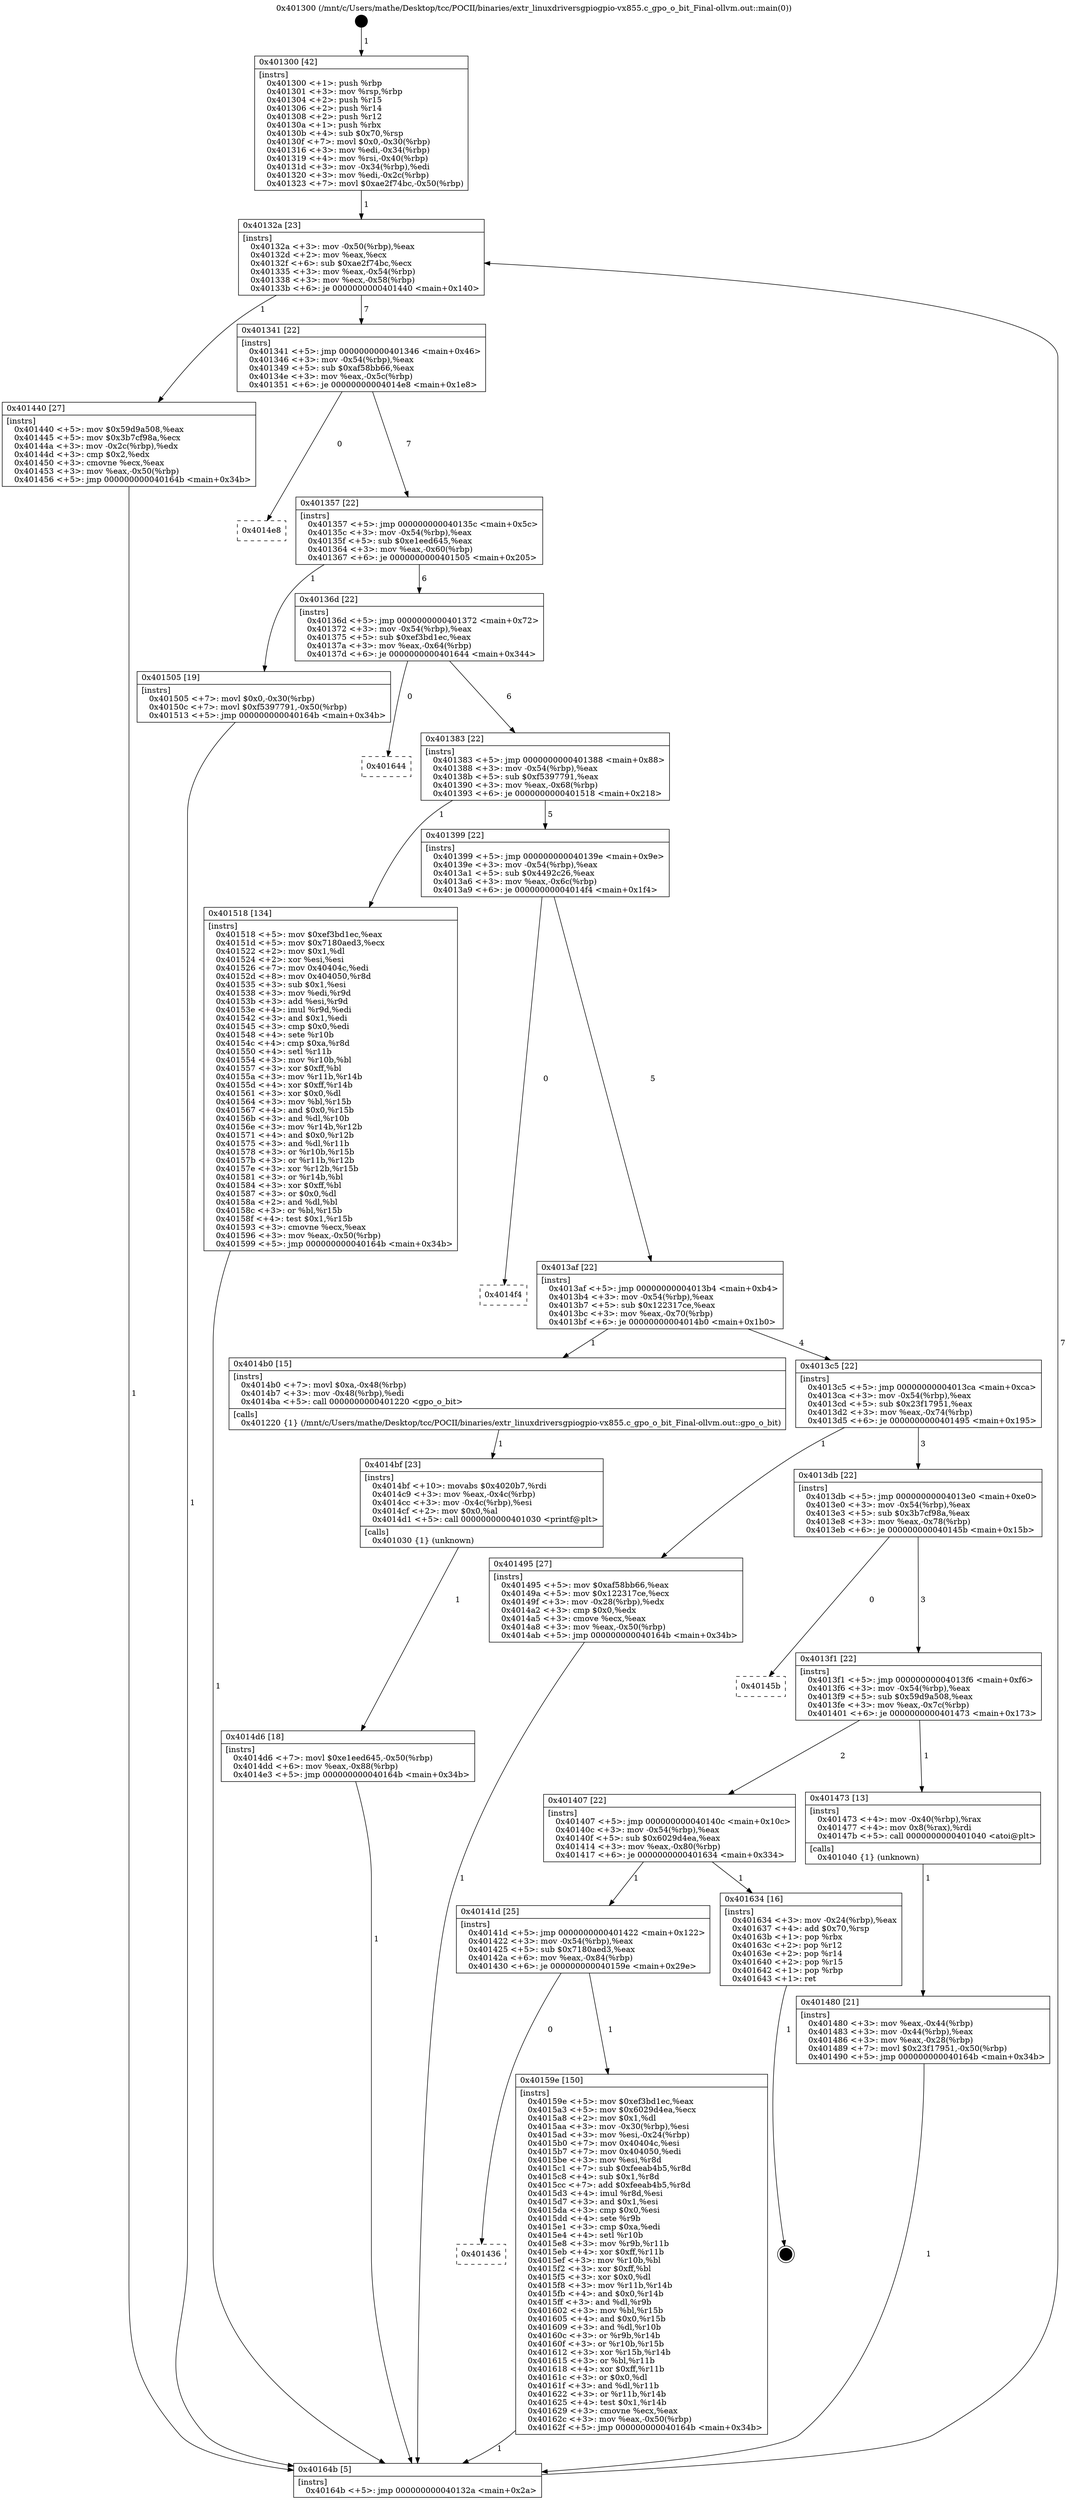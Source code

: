 digraph "0x401300" {
  label = "0x401300 (/mnt/c/Users/mathe/Desktop/tcc/POCII/binaries/extr_linuxdriversgpiogpio-vx855.c_gpo_o_bit_Final-ollvm.out::main(0))"
  labelloc = "t"
  node[shape=record]

  Entry [label="",width=0.3,height=0.3,shape=circle,fillcolor=black,style=filled]
  "0x40132a" [label="{
     0x40132a [23]\l
     | [instrs]\l
     &nbsp;&nbsp;0x40132a \<+3\>: mov -0x50(%rbp),%eax\l
     &nbsp;&nbsp;0x40132d \<+2\>: mov %eax,%ecx\l
     &nbsp;&nbsp;0x40132f \<+6\>: sub $0xae2f74bc,%ecx\l
     &nbsp;&nbsp;0x401335 \<+3\>: mov %eax,-0x54(%rbp)\l
     &nbsp;&nbsp;0x401338 \<+3\>: mov %ecx,-0x58(%rbp)\l
     &nbsp;&nbsp;0x40133b \<+6\>: je 0000000000401440 \<main+0x140\>\l
  }"]
  "0x401440" [label="{
     0x401440 [27]\l
     | [instrs]\l
     &nbsp;&nbsp;0x401440 \<+5\>: mov $0x59d9a508,%eax\l
     &nbsp;&nbsp;0x401445 \<+5\>: mov $0x3b7cf98a,%ecx\l
     &nbsp;&nbsp;0x40144a \<+3\>: mov -0x2c(%rbp),%edx\l
     &nbsp;&nbsp;0x40144d \<+3\>: cmp $0x2,%edx\l
     &nbsp;&nbsp;0x401450 \<+3\>: cmovne %ecx,%eax\l
     &nbsp;&nbsp;0x401453 \<+3\>: mov %eax,-0x50(%rbp)\l
     &nbsp;&nbsp;0x401456 \<+5\>: jmp 000000000040164b \<main+0x34b\>\l
  }"]
  "0x401341" [label="{
     0x401341 [22]\l
     | [instrs]\l
     &nbsp;&nbsp;0x401341 \<+5\>: jmp 0000000000401346 \<main+0x46\>\l
     &nbsp;&nbsp;0x401346 \<+3\>: mov -0x54(%rbp),%eax\l
     &nbsp;&nbsp;0x401349 \<+5\>: sub $0xaf58bb66,%eax\l
     &nbsp;&nbsp;0x40134e \<+3\>: mov %eax,-0x5c(%rbp)\l
     &nbsp;&nbsp;0x401351 \<+6\>: je 00000000004014e8 \<main+0x1e8\>\l
  }"]
  "0x40164b" [label="{
     0x40164b [5]\l
     | [instrs]\l
     &nbsp;&nbsp;0x40164b \<+5\>: jmp 000000000040132a \<main+0x2a\>\l
  }"]
  "0x401300" [label="{
     0x401300 [42]\l
     | [instrs]\l
     &nbsp;&nbsp;0x401300 \<+1\>: push %rbp\l
     &nbsp;&nbsp;0x401301 \<+3\>: mov %rsp,%rbp\l
     &nbsp;&nbsp;0x401304 \<+2\>: push %r15\l
     &nbsp;&nbsp;0x401306 \<+2\>: push %r14\l
     &nbsp;&nbsp;0x401308 \<+2\>: push %r12\l
     &nbsp;&nbsp;0x40130a \<+1\>: push %rbx\l
     &nbsp;&nbsp;0x40130b \<+4\>: sub $0x70,%rsp\l
     &nbsp;&nbsp;0x40130f \<+7\>: movl $0x0,-0x30(%rbp)\l
     &nbsp;&nbsp;0x401316 \<+3\>: mov %edi,-0x34(%rbp)\l
     &nbsp;&nbsp;0x401319 \<+4\>: mov %rsi,-0x40(%rbp)\l
     &nbsp;&nbsp;0x40131d \<+3\>: mov -0x34(%rbp),%edi\l
     &nbsp;&nbsp;0x401320 \<+3\>: mov %edi,-0x2c(%rbp)\l
     &nbsp;&nbsp;0x401323 \<+7\>: movl $0xae2f74bc,-0x50(%rbp)\l
  }"]
  Exit [label="",width=0.3,height=0.3,shape=circle,fillcolor=black,style=filled,peripheries=2]
  "0x4014e8" [label="{
     0x4014e8\l
  }", style=dashed]
  "0x401357" [label="{
     0x401357 [22]\l
     | [instrs]\l
     &nbsp;&nbsp;0x401357 \<+5\>: jmp 000000000040135c \<main+0x5c\>\l
     &nbsp;&nbsp;0x40135c \<+3\>: mov -0x54(%rbp),%eax\l
     &nbsp;&nbsp;0x40135f \<+5\>: sub $0xe1eed645,%eax\l
     &nbsp;&nbsp;0x401364 \<+3\>: mov %eax,-0x60(%rbp)\l
     &nbsp;&nbsp;0x401367 \<+6\>: je 0000000000401505 \<main+0x205\>\l
  }"]
  "0x401436" [label="{
     0x401436\l
  }", style=dashed]
  "0x401505" [label="{
     0x401505 [19]\l
     | [instrs]\l
     &nbsp;&nbsp;0x401505 \<+7\>: movl $0x0,-0x30(%rbp)\l
     &nbsp;&nbsp;0x40150c \<+7\>: movl $0xf5397791,-0x50(%rbp)\l
     &nbsp;&nbsp;0x401513 \<+5\>: jmp 000000000040164b \<main+0x34b\>\l
  }"]
  "0x40136d" [label="{
     0x40136d [22]\l
     | [instrs]\l
     &nbsp;&nbsp;0x40136d \<+5\>: jmp 0000000000401372 \<main+0x72\>\l
     &nbsp;&nbsp;0x401372 \<+3\>: mov -0x54(%rbp),%eax\l
     &nbsp;&nbsp;0x401375 \<+5\>: sub $0xef3bd1ec,%eax\l
     &nbsp;&nbsp;0x40137a \<+3\>: mov %eax,-0x64(%rbp)\l
     &nbsp;&nbsp;0x40137d \<+6\>: je 0000000000401644 \<main+0x344\>\l
  }"]
  "0x40159e" [label="{
     0x40159e [150]\l
     | [instrs]\l
     &nbsp;&nbsp;0x40159e \<+5\>: mov $0xef3bd1ec,%eax\l
     &nbsp;&nbsp;0x4015a3 \<+5\>: mov $0x6029d4ea,%ecx\l
     &nbsp;&nbsp;0x4015a8 \<+2\>: mov $0x1,%dl\l
     &nbsp;&nbsp;0x4015aa \<+3\>: mov -0x30(%rbp),%esi\l
     &nbsp;&nbsp;0x4015ad \<+3\>: mov %esi,-0x24(%rbp)\l
     &nbsp;&nbsp;0x4015b0 \<+7\>: mov 0x40404c,%esi\l
     &nbsp;&nbsp;0x4015b7 \<+7\>: mov 0x404050,%edi\l
     &nbsp;&nbsp;0x4015be \<+3\>: mov %esi,%r8d\l
     &nbsp;&nbsp;0x4015c1 \<+7\>: sub $0xfeeab4b5,%r8d\l
     &nbsp;&nbsp;0x4015c8 \<+4\>: sub $0x1,%r8d\l
     &nbsp;&nbsp;0x4015cc \<+7\>: add $0xfeeab4b5,%r8d\l
     &nbsp;&nbsp;0x4015d3 \<+4\>: imul %r8d,%esi\l
     &nbsp;&nbsp;0x4015d7 \<+3\>: and $0x1,%esi\l
     &nbsp;&nbsp;0x4015da \<+3\>: cmp $0x0,%esi\l
     &nbsp;&nbsp;0x4015dd \<+4\>: sete %r9b\l
     &nbsp;&nbsp;0x4015e1 \<+3\>: cmp $0xa,%edi\l
     &nbsp;&nbsp;0x4015e4 \<+4\>: setl %r10b\l
     &nbsp;&nbsp;0x4015e8 \<+3\>: mov %r9b,%r11b\l
     &nbsp;&nbsp;0x4015eb \<+4\>: xor $0xff,%r11b\l
     &nbsp;&nbsp;0x4015ef \<+3\>: mov %r10b,%bl\l
     &nbsp;&nbsp;0x4015f2 \<+3\>: xor $0xff,%bl\l
     &nbsp;&nbsp;0x4015f5 \<+3\>: xor $0x0,%dl\l
     &nbsp;&nbsp;0x4015f8 \<+3\>: mov %r11b,%r14b\l
     &nbsp;&nbsp;0x4015fb \<+4\>: and $0x0,%r14b\l
     &nbsp;&nbsp;0x4015ff \<+3\>: and %dl,%r9b\l
     &nbsp;&nbsp;0x401602 \<+3\>: mov %bl,%r15b\l
     &nbsp;&nbsp;0x401605 \<+4\>: and $0x0,%r15b\l
     &nbsp;&nbsp;0x401609 \<+3\>: and %dl,%r10b\l
     &nbsp;&nbsp;0x40160c \<+3\>: or %r9b,%r14b\l
     &nbsp;&nbsp;0x40160f \<+3\>: or %r10b,%r15b\l
     &nbsp;&nbsp;0x401612 \<+3\>: xor %r15b,%r14b\l
     &nbsp;&nbsp;0x401615 \<+3\>: or %bl,%r11b\l
     &nbsp;&nbsp;0x401618 \<+4\>: xor $0xff,%r11b\l
     &nbsp;&nbsp;0x40161c \<+3\>: or $0x0,%dl\l
     &nbsp;&nbsp;0x40161f \<+3\>: and %dl,%r11b\l
     &nbsp;&nbsp;0x401622 \<+3\>: or %r11b,%r14b\l
     &nbsp;&nbsp;0x401625 \<+4\>: test $0x1,%r14b\l
     &nbsp;&nbsp;0x401629 \<+3\>: cmovne %ecx,%eax\l
     &nbsp;&nbsp;0x40162c \<+3\>: mov %eax,-0x50(%rbp)\l
     &nbsp;&nbsp;0x40162f \<+5\>: jmp 000000000040164b \<main+0x34b\>\l
  }"]
  "0x401644" [label="{
     0x401644\l
  }", style=dashed]
  "0x401383" [label="{
     0x401383 [22]\l
     | [instrs]\l
     &nbsp;&nbsp;0x401383 \<+5\>: jmp 0000000000401388 \<main+0x88\>\l
     &nbsp;&nbsp;0x401388 \<+3\>: mov -0x54(%rbp),%eax\l
     &nbsp;&nbsp;0x40138b \<+5\>: sub $0xf5397791,%eax\l
     &nbsp;&nbsp;0x401390 \<+3\>: mov %eax,-0x68(%rbp)\l
     &nbsp;&nbsp;0x401393 \<+6\>: je 0000000000401518 \<main+0x218\>\l
  }"]
  "0x40141d" [label="{
     0x40141d [25]\l
     | [instrs]\l
     &nbsp;&nbsp;0x40141d \<+5\>: jmp 0000000000401422 \<main+0x122\>\l
     &nbsp;&nbsp;0x401422 \<+3\>: mov -0x54(%rbp),%eax\l
     &nbsp;&nbsp;0x401425 \<+5\>: sub $0x7180aed3,%eax\l
     &nbsp;&nbsp;0x40142a \<+6\>: mov %eax,-0x84(%rbp)\l
     &nbsp;&nbsp;0x401430 \<+6\>: je 000000000040159e \<main+0x29e\>\l
  }"]
  "0x401518" [label="{
     0x401518 [134]\l
     | [instrs]\l
     &nbsp;&nbsp;0x401518 \<+5\>: mov $0xef3bd1ec,%eax\l
     &nbsp;&nbsp;0x40151d \<+5\>: mov $0x7180aed3,%ecx\l
     &nbsp;&nbsp;0x401522 \<+2\>: mov $0x1,%dl\l
     &nbsp;&nbsp;0x401524 \<+2\>: xor %esi,%esi\l
     &nbsp;&nbsp;0x401526 \<+7\>: mov 0x40404c,%edi\l
     &nbsp;&nbsp;0x40152d \<+8\>: mov 0x404050,%r8d\l
     &nbsp;&nbsp;0x401535 \<+3\>: sub $0x1,%esi\l
     &nbsp;&nbsp;0x401538 \<+3\>: mov %edi,%r9d\l
     &nbsp;&nbsp;0x40153b \<+3\>: add %esi,%r9d\l
     &nbsp;&nbsp;0x40153e \<+4\>: imul %r9d,%edi\l
     &nbsp;&nbsp;0x401542 \<+3\>: and $0x1,%edi\l
     &nbsp;&nbsp;0x401545 \<+3\>: cmp $0x0,%edi\l
     &nbsp;&nbsp;0x401548 \<+4\>: sete %r10b\l
     &nbsp;&nbsp;0x40154c \<+4\>: cmp $0xa,%r8d\l
     &nbsp;&nbsp;0x401550 \<+4\>: setl %r11b\l
     &nbsp;&nbsp;0x401554 \<+3\>: mov %r10b,%bl\l
     &nbsp;&nbsp;0x401557 \<+3\>: xor $0xff,%bl\l
     &nbsp;&nbsp;0x40155a \<+3\>: mov %r11b,%r14b\l
     &nbsp;&nbsp;0x40155d \<+4\>: xor $0xff,%r14b\l
     &nbsp;&nbsp;0x401561 \<+3\>: xor $0x0,%dl\l
     &nbsp;&nbsp;0x401564 \<+3\>: mov %bl,%r15b\l
     &nbsp;&nbsp;0x401567 \<+4\>: and $0x0,%r15b\l
     &nbsp;&nbsp;0x40156b \<+3\>: and %dl,%r10b\l
     &nbsp;&nbsp;0x40156e \<+3\>: mov %r14b,%r12b\l
     &nbsp;&nbsp;0x401571 \<+4\>: and $0x0,%r12b\l
     &nbsp;&nbsp;0x401575 \<+3\>: and %dl,%r11b\l
     &nbsp;&nbsp;0x401578 \<+3\>: or %r10b,%r15b\l
     &nbsp;&nbsp;0x40157b \<+3\>: or %r11b,%r12b\l
     &nbsp;&nbsp;0x40157e \<+3\>: xor %r12b,%r15b\l
     &nbsp;&nbsp;0x401581 \<+3\>: or %r14b,%bl\l
     &nbsp;&nbsp;0x401584 \<+3\>: xor $0xff,%bl\l
     &nbsp;&nbsp;0x401587 \<+3\>: or $0x0,%dl\l
     &nbsp;&nbsp;0x40158a \<+2\>: and %dl,%bl\l
     &nbsp;&nbsp;0x40158c \<+3\>: or %bl,%r15b\l
     &nbsp;&nbsp;0x40158f \<+4\>: test $0x1,%r15b\l
     &nbsp;&nbsp;0x401593 \<+3\>: cmovne %ecx,%eax\l
     &nbsp;&nbsp;0x401596 \<+3\>: mov %eax,-0x50(%rbp)\l
     &nbsp;&nbsp;0x401599 \<+5\>: jmp 000000000040164b \<main+0x34b\>\l
  }"]
  "0x401399" [label="{
     0x401399 [22]\l
     | [instrs]\l
     &nbsp;&nbsp;0x401399 \<+5\>: jmp 000000000040139e \<main+0x9e\>\l
     &nbsp;&nbsp;0x40139e \<+3\>: mov -0x54(%rbp),%eax\l
     &nbsp;&nbsp;0x4013a1 \<+5\>: sub $0x4492c26,%eax\l
     &nbsp;&nbsp;0x4013a6 \<+3\>: mov %eax,-0x6c(%rbp)\l
     &nbsp;&nbsp;0x4013a9 \<+6\>: je 00000000004014f4 \<main+0x1f4\>\l
  }"]
  "0x401634" [label="{
     0x401634 [16]\l
     | [instrs]\l
     &nbsp;&nbsp;0x401634 \<+3\>: mov -0x24(%rbp),%eax\l
     &nbsp;&nbsp;0x401637 \<+4\>: add $0x70,%rsp\l
     &nbsp;&nbsp;0x40163b \<+1\>: pop %rbx\l
     &nbsp;&nbsp;0x40163c \<+2\>: pop %r12\l
     &nbsp;&nbsp;0x40163e \<+2\>: pop %r14\l
     &nbsp;&nbsp;0x401640 \<+2\>: pop %r15\l
     &nbsp;&nbsp;0x401642 \<+1\>: pop %rbp\l
     &nbsp;&nbsp;0x401643 \<+1\>: ret\l
  }"]
  "0x4014f4" [label="{
     0x4014f4\l
  }", style=dashed]
  "0x4013af" [label="{
     0x4013af [22]\l
     | [instrs]\l
     &nbsp;&nbsp;0x4013af \<+5\>: jmp 00000000004013b4 \<main+0xb4\>\l
     &nbsp;&nbsp;0x4013b4 \<+3\>: mov -0x54(%rbp),%eax\l
     &nbsp;&nbsp;0x4013b7 \<+5\>: sub $0x122317ce,%eax\l
     &nbsp;&nbsp;0x4013bc \<+3\>: mov %eax,-0x70(%rbp)\l
     &nbsp;&nbsp;0x4013bf \<+6\>: je 00000000004014b0 \<main+0x1b0\>\l
  }"]
  "0x4014d6" [label="{
     0x4014d6 [18]\l
     | [instrs]\l
     &nbsp;&nbsp;0x4014d6 \<+7\>: movl $0xe1eed645,-0x50(%rbp)\l
     &nbsp;&nbsp;0x4014dd \<+6\>: mov %eax,-0x88(%rbp)\l
     &nbsp;&nbsp;0x4014e3 \<+5\>: jmp 000000000040164b \<main+0x34b\>\l
  }"]
  "0x4014b0" [label="{
     0x4014b0 [15]\l
     | [instrs]\l
     &nbsp;&nbsp;0x4014b0 \<+7\>: movl $0xa,-0x48(%rbp)\l
     &nbsp;&nbsp;0x4014b7 \<+3\>: mov -0x48(%rbp),%edi\l
     &nbsp;&nbsp;0x4014ba \<+5\>: call 0000000000401220 \<gpo_o_bit\>\l
     | [calls]\l
     &nbsp;&nbsp;0x401220 \{1\} (/mnt/c/Users/mathe/Desktop/tcc/POCII/binaries/extr_linuxdriversgpiogpio-vx855.c_gpo_o_bit_Final-ollvm.out::gpo_o_bit)\l
  }"]
  "0x4013c5" [label="{
     0x4013c5 [22]\l
     | [instrs]\l
     &nbsp;&nbsp;0x4013c5 \<+5\>: jmp 00000000004013ca \<main+0xca\>\l
     &nbsp;&nbsp;0x4013ca \<+3\>: mov -0x54(%rbp),%eax\l
     &nbsp;&nbsp;0x4013cd \<+5\>: sub $0x23f17951,%eax\l
     &nbsp;&nbsp;0x4013d2 \<+3\>: mov %eax,-0x74(%rbp)\l
     &nbsp;&nbsp;0x4013d5 \<+6\>: je 0000000000401495 \<main+0x195\>\l
  }"]
  "0x4014bf" [label="{
     0x4014bf [23]\l
     | [instrs]\l
     &nbsp;&nbsp;0x4014bf \<+10\>: movabs $0x4020b7,%rdi\l
     &nbsp;&nbsp;0x4014c9 \<+3\>: mov %eax,-0x4c(%rbp)\l
     &nbsp;&nbsp;0x4014cc \<+3\>: mov -0x4c(%rbp),%esi\l
     &nbsp;&nbsp;0x4014cf \<+2\>: mov $0x0,%al\l
     &nbsp;&nbsp;0x4014d1 \<+5\>: call 0000000000401030 \<printf@plt\>\l
     | [calls]\l
     &nbsp;&nbsp;0x401030 \{1\} (unknown)\l
  }"]
  "0x401495" [label="{
     0x401495 [27]\l
     | [instrs]\l
     &nbsp;&nbsp;0x401495 \<+5\>: mov $0xaf58bb66,%eax\l
     &nbsp;&nbsp;0x40149a \<+5\>: mov $0x122317ce,%ecx\l
     &nbsp;&nbsp;0x40149f \<+3\>: mov -0x28(%rbp),%edx\l
     &nbsp;&nbsp;0x4014a2 \<+3\>: cmp $0x0,%edx\l
     &nbsp;&nbsp;0x4014a5 \<+3\>: cmove %ecx,%eax\l
     &nbsp;&nbsp;0x4014a8 \<+3\>: mov %eax,-0x50(%rbp)\l
     &nbsp;&nbsp;0x4014ab \<+5\>: jmp 000000000040164b \<main+0x34b\>\l
  }"]
  "0x4013db" [label="{
     0x4013db [22]\l
     | [instrs]\l
     &nbsp;&nbsp;0x4013db \<+5\>: jmp 00000000004013e0 \<main+0xe0\>\l
     &nbsp;&nbsp;0x4013e0 \<+3\>: mov -0x54(%rbp),%eax\l
     &nbsp;&nbsp;0x4013e3 \<+5\>: sub $0x3b7cf98a,%eax\l
     &nbsp;&nbsp;0x4013e8 \<+3\>: mov %eax,-0x78(%rbp)\l
     &nbsp;&nbsp;0x4013eb \<+6\>: je 000000000040145b \<main+0x15b\>\l
  }"]
  "0x401480" [label="{
     0x401480 [21]\l
     | [instrs]\l
     &nbsp;&nbsp;0x401480 \<+3\>: mov %eax,-0x44(%rbp)\l
     &nbsp;&nbsp;0x401483 \<+3\>: mov -0x44(%rbp),%eax\l
     &nbsp;&nbsp;0x401486 \<+3\>: mov %eax,-0x28(%rbp)\l
     &nbsp;&nbsp;0x401489 \<+7\>: movl $0x23f17951,-0x50(%rbp)\l
     &nbsp;&nbsp;0x401490 \<+5\>: jmp 000000000040164b \<main+0x34b\>\l
  }"]
  "0x40145b" [label="{
     0x40145b\l
  }", style=dashed]
  "0x4013f1" [label="{
     0x4013f1 [22]\l
     | [instrs]\l
     &nbsp;&nbsp;0x4013f1 \<+5\>: jmp 00000000004013f6 \<main+0xf6\>\l
     &nbsp;&nbsp;0x4013f6 \<+3\>: mov -0x54(%rbp),%eax\l
     &nbsp;&nbsp;0x4013f9 \<+5\>: sub $0x59d9a508,%eax\l
     &nbsp;&nbsp;0x4013fe \<+3\>: mov %eax,-0x7c(%rbp)\l
     &nbsp;&nbsp;0x401401 \<+6\>: je 0000000000401473 \<main+0x173\>\l
  }"]
  "0x401407" [label="{
     0x401407 [22]\l
     | [instrs]\l
     &nbsp;&nbsp;0x401407 \<+5\>: jmp 000000000040140c \<main+0x10c\>\l
     &nbsp;&nbsp;0x40140c \<+3\>: mov -0x54(%rbp),%eax\l
     &nbsp;&nbsp;0x40140f \<+5\>: sub $0x6029d4ea,%eax\l
     &nbsp;&nbsp;0x401414 \<+3\>: mov %eax,-0x80(%rbp)\l
     &nbsp;&nbsp;0x401417 \<+6\>: je 0000000000401634 \<main+0x334\>\l
  }"]
  "0x401473" [label="{
     0x401473 [13]\l
     | [instrs]\l
     &nbsp;&nbsp;0x401473 \<+4\>: mov -0x40(%rbp),%rax\l
     &nbsp;&nbsp;0x401477 \<+4\>: mov 0x8(%rax),%rdi\l
     &nbsp;&nbsp;0x40147b \<+5\>: call 0000000000401040 \<atoi@plt\>\l
     | [calls]\l
     &nbsp;&nbsp;0x401040 \{1\} (unknown)\l
  }"]
  Entry -> "0x401300" [label=" 1"]
  "0x40132a" -> "0x401440" [label=" 1"]
  "0x40132a" -> "0x401341" [label=" 7"]
  "0x401440" -> "0x40164b" [label=" 1"]
  "0x401300" -> "0x40132a" [label=" 1"]
  "0x40164b" -> "0x40132a" [label=" 7"]
  "0x401634" -> Exit [label=" 1"]
  "0x401341" -> "0x4014e8" [label=" 0"]
  "0x401341" -> "0x401357" [label=" 7"]
  "0x40159e" -> "0x40164b" [label=" 1"]
  "0x401357" -> "0x401505" [label=" 1"]
  "0x401357" -> "0x40136d" [label=" 6"]
  "0x40141d" -> "0x401436" [label=" 0"]
  "0x40136d" -> "0x401644" [label=" 0"]
  "0x40136d" -> "0x401383" [label=" 6"]
  "0x40141d" -> "0x40159e" [label=" 1"]
  "0x401383" -> "0x401518" [label=" 1"]
  "0x401383" -> "0x401399" [label=" 5"]
  "0x401407" -> "0x40141d" [label=" 1"]
  "0x401399" -> "0x4014f4" [label=" 0"]
  "0x401399" -> "0x4013af" [label=" 5"]
  "0x401407" -> "0x401634" [label=" 1"]
  "0x4013af" -> "0x4014b0" [label=" 1"]
  "0x4013af" -> "0x4013c5" [label=" 4"]
  "0x401518" -> "0x40164b" [label=" 1"]
  "0x4013c5" -> "0x401495" [label=" 1"]
  "0x4013c5" -> "0x4013db" [label=" 3"]
  "0x401505" -> "0x40164b" [label=" 1"]
  "0x4013db" -> "0x40145b" [label=" 0"]
  "0x4013db" -> "0x4013f1" [label=" 3"]
  "0x4014d6" -> "0x40164b" [label=" 1"]
  "0x4013f1" -> "0x401473" [label=" 1"]
  "0x4013f1" -> "0x401407" [label=" 2"]
  "0x401473" -> "0x401480" [label=" 1"]
  "0x401480" -> "0x40164b" [label=" 1"]
  "0x401495" -> "0x40164b" [label=" 1"]
  "0x4014b0" -> "0x4014bf" [label=" 1"]
  "0x4014bf" -> "0x4014d6" [label=" 1"]
}
